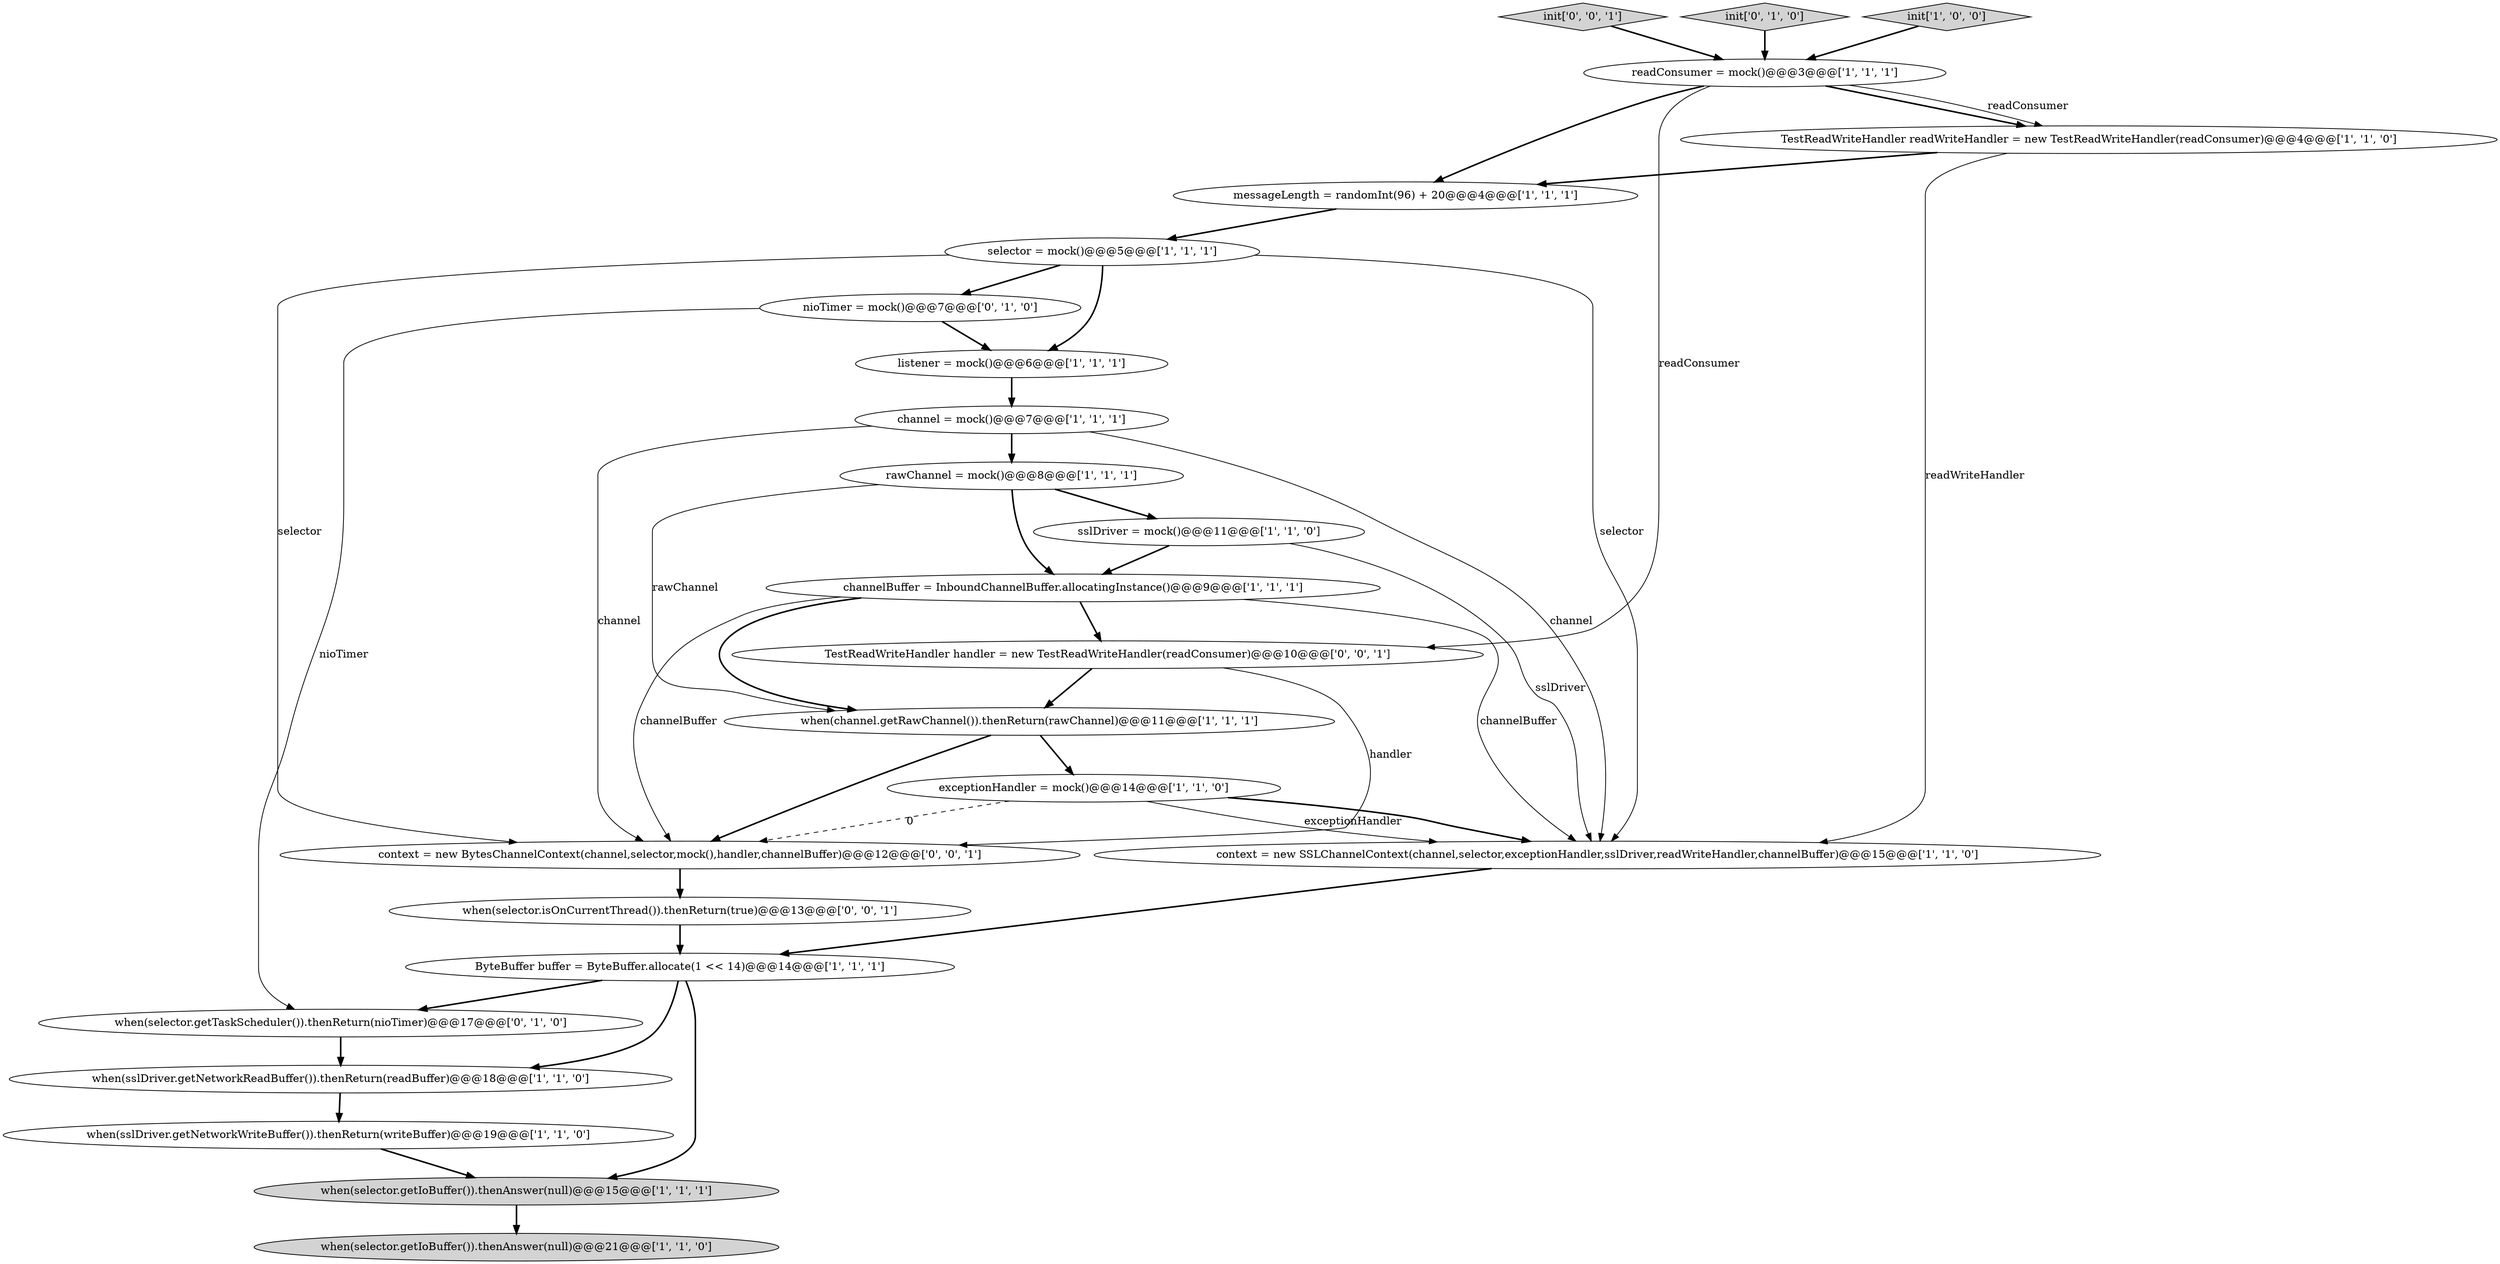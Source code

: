 digraph {
22 [style = filled, label = "init['0', '0', '1']", fillcolor = lightgray, shape = diamond image = "AAA0AAABBB3BBB"];
23 [style = filled, label = "context = new BytesChannelContext(channel,selector,mock(),handler,channelBuffer)@@@12@@@['0', '0', '1']", fillcolor = white, shape = ellipse image = "AAA0AAABBB3BBB"];
8 [style = filled, label = "readConsumer = mock()@@@3@@@['1', '1', '1']", fillcolor = white, shape = ellipse image = "AAA0AAABBB1BBB"];
20 [style = filled, label = "when(selector.getTaskScheduler()).thenReturn(nioTimer)@@@17@@@['0', '1', '0']", fillcolor = white, shape = ellipse image = "AAA1AAABBB2BBB"];
4 [style = filled, label = "sslDriver = mock()@@@11@@@['1', '1', '0']", fillcolor = white, shape = ellipse image = "AAA0AAABBB1BBB"];
13 [style = filled, label = "channel = mock()@@@7@@@['1', '1', '1']", fillcolor = white, shape = ellipse image = "AAA0AAABBB1BBB"];
11 [style = filled, label = "listener = mock()@@@6@@@['1', '1', '1']", fillcolor = white, shape = ellipse image = "AAA0AAABBB1BBB"];
3 [style = filled, label = "when(sslDriver.getNetworkWriteBuffer()).thenReturn(writeBuffer)@@@19@@@['1', '1', '0']", fillcolor = white, shape = ellipse image = "AAA0AAABBB1BBB"];
10 [style = filled, label = "messageLength = randomInt(96) + 20@@@4@@@['1', '1', '1']", fillcolor = white, shape = ellipse image = "AAA0AAABBB1BBB"];
9 [style = filled, label = "TestReadWriteHandler readWriteHandler = new TestReadWriteHandler(readConsumer)@@@4@@@['1', '1', '0']", fillcolor = white, shape = ellipse image = "AAA0AAABBB1BBB"];
14 [style = filled, label = "ByteBuffer buffer = ByteBuffer.allocate(1 << 14)@@@14@@@['1', '1', '1']", fillcolor = white, shape = ellipse image = "AAA0AAABBB1BBB"];
18 [style = filled, label = "nioTimer = mock()@@@7@@@['0', '1', '0']", fillcolor = white, shape = ellipse image = "AAA1AAABBB2BBB"];
24 [style = filled, label = "TestReadWriteHandler handler = new TestReadWriteHandler(readConsumer)@@@10@@@['0', '0', '1']", fillcolor = white, shape = ellipse image = "AAA0AAABBB3BBB"];
15 [style = filled, label = "channelBuffer = InboundChannelBuffer.allocatingInstance()@@@9@@@['1', '1', '1']", fillcolor = white, shape = ellipse image = "AAA0AAABBB1BBB"];
5 [style = filled, label = "context = new SSLChannelContext(channel,selector,exceptionHandler,sslDriver,readWriteHandler,channelBuffer)@@@15@@@['1', '1', '0']", fillcolor = white, shape = ellipse image = "AAA0AAABBB1BBB"];
17 [style = filled, label = "when(sslDriver.getNetworkReadBuffer()).thenReturn(readBuffer)@@@18@@@['1', '1', '0']", fillcolor = white, shape = ellipse image = "AAA0AAABBB1BBB"];
16 [style = filled, label = "when(channel.getRawChannel()).thenReturn(rawChannel)@@@11@@@['1', '1', '1']", fillcolor = white, shape = ellipse image = "AAA0AAABBB1BBB"];
19 [style = filled, label = "init['0', '1', '0']", fillcolor = lightgray, shape = diamond image = "AAA0AAABBB2BBB"];
12 [style = filled, label = "init['1', '0', '0']", fillcolor = lightgray, shape = diamond image = "AAA0AAABBB1BBB"];
6 [style = filled, label = "when(selector.getIoBuffer()).thenAnswer(null)@@@15@@@['1', '1', '1']", fillcolor = lightgray, shape = ellipse image = "AAA0AAABBB1BBB"];
2 [style = filled, label = "selector = mock()@@@5@@@['1', '1', '1']", fillcolor = white, shape = ellipse image = "AAA0AAABBB1BBB"];
21 [style = filled, label = "when(selector.isOnCurrentThread()).thenReturn(true)@@@13@@@['0', '0', '1']", fillcolor = white, shape = ellipse image = "AAA0AAABBB3BBB"];
7 [style = filled, label = "when(selector.getIoBuffer()).thenAnswer(null)@@@21@@@['1', '1', '0']", fillcolor = lightgray, shape = ellipse image = "AAA0AAABBB1BBB"];
0 [style = filled, label = "rawChannel = mock()@@@8@@@['1', '1', '1']", fillcolor = white, shape = ellipse image = "AAA0AAABBB1BBB"];
1 [style = filled, label = "exceptionHandler = mock()@@@14@@@['1', '1', '0']", fillcolor = white, shape = ellipse image = "AAA0AAABBB1BBB"];
1->23 [style = dashed, label="0"];
1->5 [style = solid, label="exceptionHandler"];
5->14 [style = bold, label=""];
14->17 [style = bold, label=""];
15->23 [style = solid, label="channelBuffer"];
21->14 [style = bold, label=""];
8->9 [style = bold, label=""];
10->2 [style = bold, label=""];
24->23 [style = solid, label="handler"];
0->4 [style = bold, label=""];
22->8 [style = bold, label=""];
13->0 [style = bold, label=""];
2->23 [style = solid, label="selector"];
2->11 [style = bold, label=""];
19->8 [style = bold, label=""];
18->20 [style = solid, label="nioTimer"];
15->24 [style = bold, label=""];
17->3 [style = bold, label=""];
8->9 [style = solid, label="readConsumer"];
2->5 [style = solid, label="selector"];
3->6 [style = bold, label=""];
23->21 [style = bold, label=""];
0->15 [style = bold, label=""];
2->18 [style = bold, label=""];
16->1 [style = bold, label=""];
16->23 [style = bold, label=""];
24->16 [style = bold, label=""];
4->5 [style = solid, label="sslDriver"];
0->16 [style = solid, label="rawChannel"];
15->5 [style = solid, label="channelBuffer"];
8->24 [style = solid, label="readConsumer"];
15->16 [style = bold, label=""];
11->13 [style = bold, label=""];
9->5 [style = solid, label="readWriteHandler"];
14->6 [style = bold, label=""];
20->17 [style = bold, label=""];
13->5 [style = solid, label="channel"];
6->7 [style = bold, label=""];
4->15 [style = bold, label=""];
12->8 [style = bold, label=""];
13->23 [style = solid, label="channel"];
8->10 [style = bold, label=""];
18->11 [style = bold, label=""];
14->20 [style = bold, label=""];
9->10 [style = bold, label=""];
1->5 [style = bold, label=""];
}
